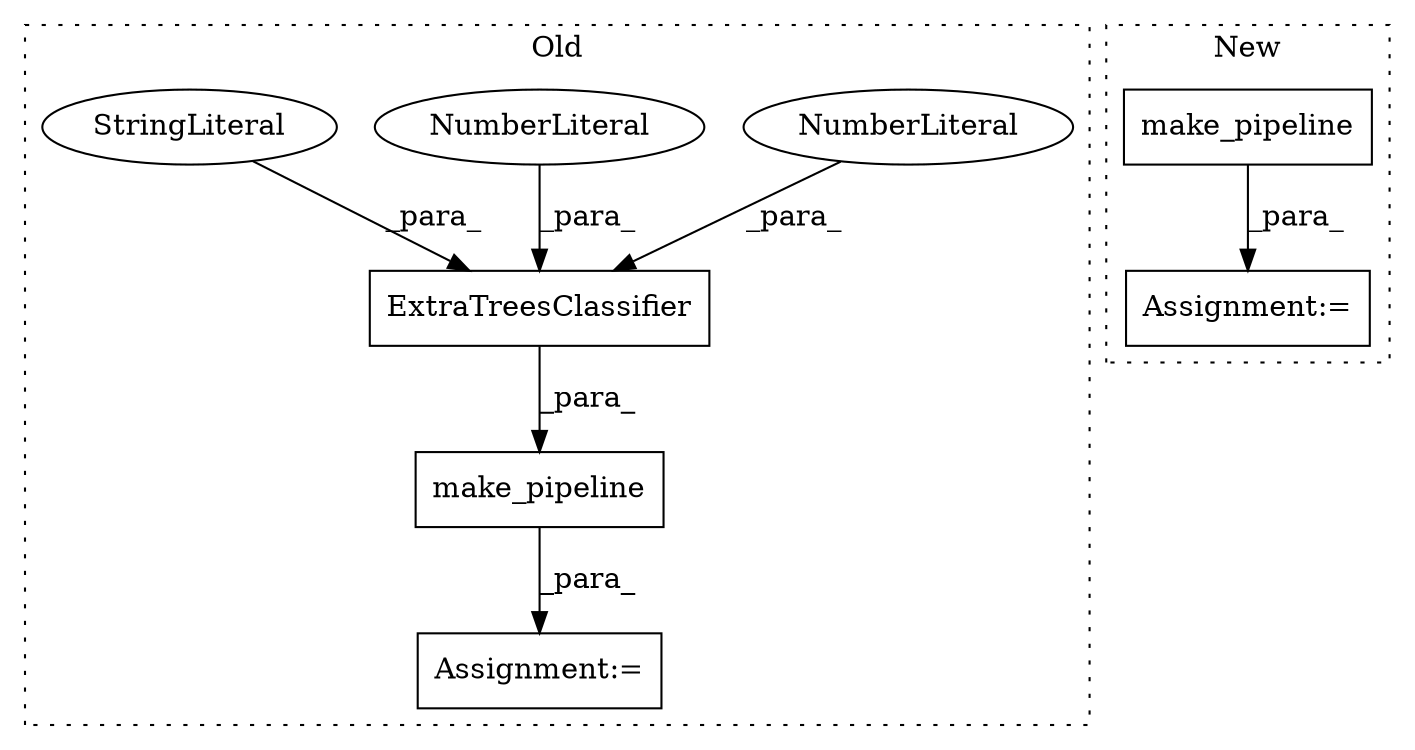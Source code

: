 digraph G {
subgraph cluster0 {
1 [label="make_pipeline" a="32" s="858,948" l="14,1" shape="box"];
3 [label="Assignment:=" a="7" s="857" l="1" shape="box"];
5 [label="ExtraTreesClassifier" a="32" s="887,947" l="21,1" shape="box"];
6 [label="NumberLiteral" a="34" s="945" l="2" shape="ellipse"];
7 [label="NumberLiteral" a="34" s="943" l="1" shape="ellipse"];
8 [label="StringLiteral" a="45" s="914" l="9" shape="ellipse"];
label = "Old";
style="dotted";
}
subgraph cluster1 {
2 [label="make_pipeline" a="32" s="949,1098" l="14,1" shape="box"];
4 [label="Assignment:=" a="7" s="948" l="1" shape="box"];
label = "New";
style="dotted";
}
1 -> 3 [label="_para_"];
2 -> 4 [label="_para_"];
5 -> 1 [label="_para_"];
6 -> 5 [label="_para_"];
7 -> 5 [label="_para_"];
8 -> 5 [label="_para_"];
}
